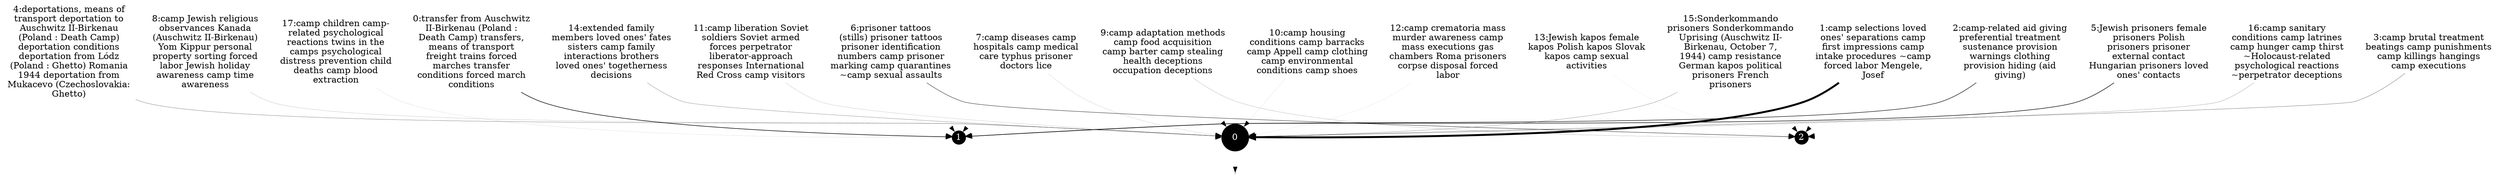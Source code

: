 strict digraph {
	node [shape=point];
	n1_0 -> n2_0 [penwidth=0.00];
	n0_0 -> n1_0 [penwidth=0.00];
	n0_0 -> n1_1 [penwidth=0.84];
	n0_1 -> n1_0 [penwidth=3.09];
	n0_1 -> n1_1 [penwidth=0.00];
	n0_1 -> n1_2 [penwidth=0.00];
	n0_2 -> n1_0 [penwidth=0.00];
	n0_2 -> n1_1 [penwidth=0.72];
	n0_2 -> n1_2 [penwidth=0.00];
	n0_3 -> n1_0 [penwidth=0.30];
	n0_3 -> n1_2 [penwidth=0.00];
	n0_4 -> n1_0 [penwidth=0.27];
	n0_4 -> n1_1 [penwidth=0.00];
	n0_5 -> n1_0 [penwidth=0.00];
	n0_5 -> n1_1 [penwidth=0.80];
	n0_5 -> n1_2 [penwidth=0.00];
	n0_6 -> n1_0 [penwidth=0.00];
	n0_6 -> n1_1 [penwidth=0.00];
	n0_6 -> n1_2 [penwidth=0.51];
	n0_7 -> n1_0 [penwidth=0.09];
	n0_7 -> n1_1 [penwidth=0.00];
	n0_7 -> n1_2 [penwidth=0.00];
	n0_8 -> n1_0 [penwidth=0.12];
	n0_8 -> n1_1 [penwidth=0.00];
	n0_9 -> n1_0 [penwidth=0.00];
	n0_9 -> n1_1 [penwidth=0.00];
	n0_9 -> n1_2 [penwidth=0.14];
	n0_10 -> n1_0 [penwidth=0.05];
	n0_11 -> n1_0 [penwidth=0.11];
	n0_11 -> n1_1 [penwidth=0.00];
	n0_12 -> n1_0 [penwidth=0.04];
	n0_13 -> n1_0 [penwidth=0.00];
	n0_13 -> n1_1 [penwidth=0.00];
	n0_13 -> n1_2 [penwidth=0.03];
	n0_14 -> n1_0 [penwidth=0.24];
	n0_14 -> n1_1 [penwidth=0.00];
	n0_15 -> n1_0 [penwidth=0.22];
	n0_15 -> n1_1 [penwidth=0.00];
	n0_15 -> n1_2 [penwidth=0.00];
	n0_16 -> n1_0 [penwidth=0.18];
	n0_16 -> n1_2 [penwidth=0.00];
	n0_17 -> n1_0 [penwidth=0.00];
	n0_17 -> n1_1 [penwidth=0.06];
	n1_0 [shape=circle,margin="0,0",style=filled,fillcolor=black,fontcolor=white,height=0.60,label="0"]
	n0_0 [label="0:transfer from Auschwitz
II-Birkenau (Poland :
Death Camp) transfers,
means of transport
freight trains forced
marches transfer
conditions forced march
conditions",shape=none,fontcolor="black"]
	n0_1 [label="1:camp selections loved
ones' separations camp
first impressions camp
intake procedures ~camp
forced labor Mengele,
Josef",shape=none,fontcolor="black"]
	n0_2 [label="2:camp-related aid giving
preferential treatment
sustenance provision
warnings clothing
provision hiding (aid
giving)",shape=none,fontcolor="black"]
	n0_3 [label="3:camp brutal treatment
beatings camp punishments
camp killings hangings
camp executions",shape=none,fontcolor="black"]
	n0_4 [label="4:deportations, means of
transport deportation to
Auschwitz II-Birkenau
(Poland : Death Camp)
deportation conditions
deportation from Lódz
(Poland : Ghetto) Romania
1944 deportation from
Mukacevo (Czechoslovakia:
Ghetto)",shape=none,fontcolor="black"]
	n0_5 [label="5:Jewish prisoners female
prisoners Polish
prisoners prisoner
external contact
Hungarian prisoners loved
ones' contacts",shape=none,fontcolor="black"]
	n0_6 [label="6:prisoner tattoos
(stills) prisoner tattoos
prisoner identification
numbers camp prisoner
marking camp quarantines
~camp sexual assaults",shape=none,fontcolor="black"]
	n0_7 [label="7:camp diseases camp
hospitals camp medical
care typhus prisoner
doctors lice",shape=none,fontcolor="black"]
	n0_8 [label="8:camp Jewish religious
observances Kanada
(Auschwitz II-Birkenau)
Yom Kippur personal
property sorting forced
labor Jewish holiday
awareness camp time
awareness",shape=none,fontcolor="black"]
	n0_9 [label="9:camp adaptation methods
camp food acquisition
camp barter camp stealing
health deceptions
occupation deceptions",shape=none,fontcolor="black"]
	n0_10 [label="10:camp housing
conditions camp barracks
camp Appell camp clothing
camp environmental
conditions camp shoes",shape=none,fontcolor="black"]
	n0_11 [label="11:camp liberation Soviet
soldiers Soviet armed
forces perpetrator
liberator-approach
responses International
Red Cross camp visitors",shape=none,fontcolor="black"]
	n0_12 [label="12:camp crematoria mass
murder awareness camp
mass executions gas
chambers Roma prisoners
corpse disposal forced
labor",shape=none,fontcolor="black"]
	n0_13 [label="13:Jewish kapos female
kapos Polish kapos Slovak
kapos camp sexual
activities",shape=none,fontcolor="black"]
	n0_14 [label="14:extended family
members loved ones' fates
sisters camp family
interactions brothers
loved ones' togetherness
decisions",shape=none,fontcolor="black"]
	n0_15 [label="15:Sonderkommando
prisoners Sonderkommando
Uprising (Auschwitz II-
Birkenau, October 7,
1944) camp resistance
German kapos political
prisoners French
prisoners",shape=none,fontcolor="black"]
	n0_16 [label="16:camp sanitary
conditions camp latrines
camp hunger camp thirst
~Holocaust-related
psychological reactions
~perpetrator deceptions",shape=none,fontcolor="black"]
	n0_17 [label="17:camp children camp-
related psychological
reactions twins in the
camps psychological
distress prevention child
deaths camp blood
extraction",shape=none,fontcolor="black"]
	n1_1 [shape=circle,margin="0,0",style=filled,fillcolor=black,fontcolor=white,height=0.23,label="1"]
	n1_2 [shape=circle,margin="0,0",style=filled,fillcolor=black,fontcolor=white,height=0.01,label="2"]
	n2_0 [shape=point,height=0.00]
}